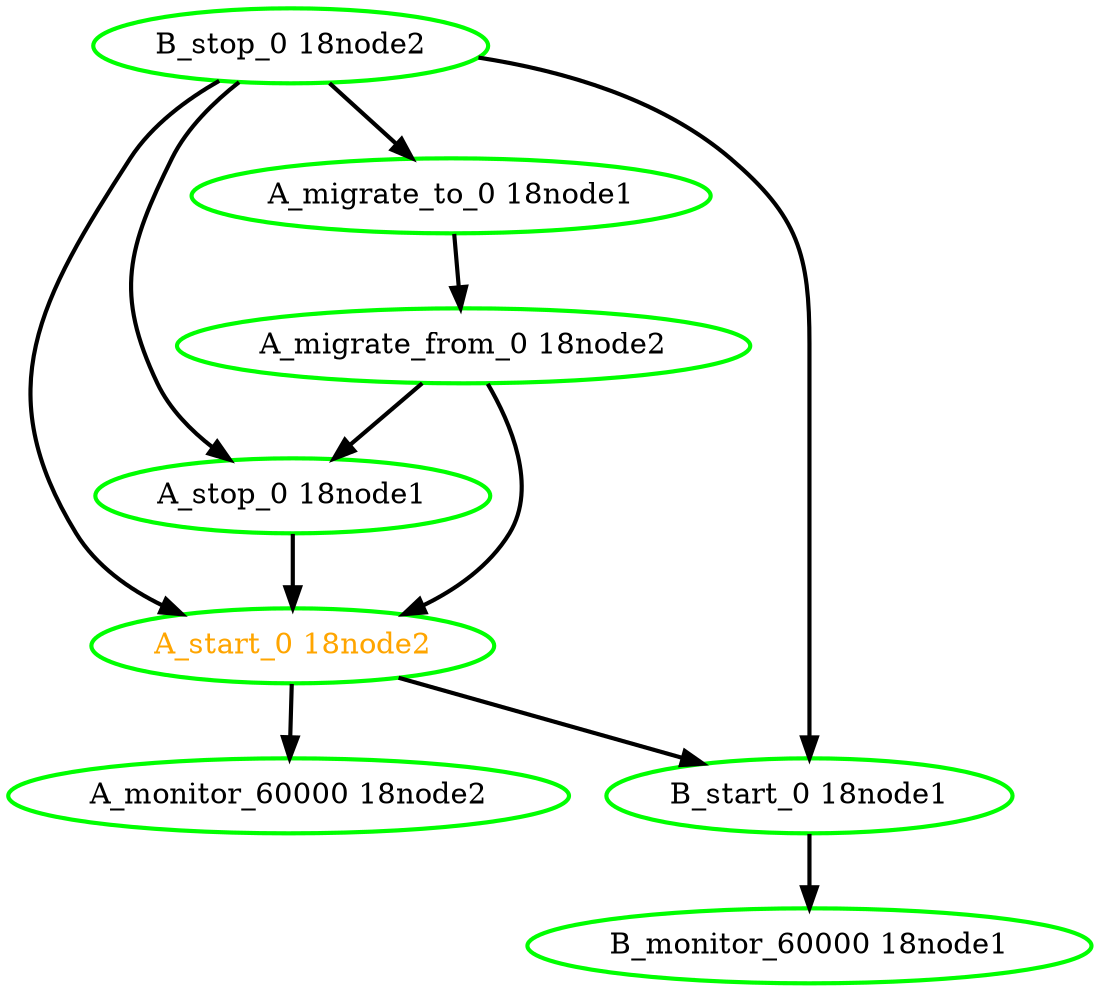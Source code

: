  digraph "g" {
"A_migrate_from_0 18node2" -> "A_start_0 18node2" [ style = bold]
"A_migrate_from_0 18node2" -> "A_stop_0 18node1" [ style = bold]
"A_migrate_from_0 18node2" [ style=bold color="green" fontcolor="black"]
"A_migrate_to_0 18node1" -> "A_migrate_from_0 18node2" [ style = bold]
"A_migrate_to_0 18node1" [ style=bold color="green" fontcolor="black"]
"A_monitor_60000 18node2" [ style=bold color="green" fontcolor="black"]
"A_start_0 18node2" -> "A_monitor_60000 18node2" [ style = bold]
"A_start_0 18node2" -> "B_start_0 18node1" [ style = bold]
"A_start_0 18node2" [ style=bold color="green" fontcolor="orange"]
"A_stop_0 18node1" -> "A_start_0 18node2" [ style = bold]
"A_stop_0 18node1" [ style=bold color="green" fontcolor="black"]
"B_monitor_60000 18node1" [ style=bold color="green" fontcolor="black"]
"B_start_0 18node1" -> "B_monitor_60000 18node1" [ style = bold]
"B_start_0 18node1" [ style=bold color="green" fontcolor="black"]
"B_stop_0 18node2" -> "A_migrate_to_0 18node1" [ style = bold]
"B_stop_0 18node2" -> "A_start_0 18node2" [ style = bold]
"B_stop_0 18node2" -> "A_stop_0 18node1" [ style = bold]
"B_stop_0 18node2" -> "B_start_0 18node1" [ style = bold]
"B_stop_0 18node2" [ style=bold color="green" fontcolor="black"]
}
